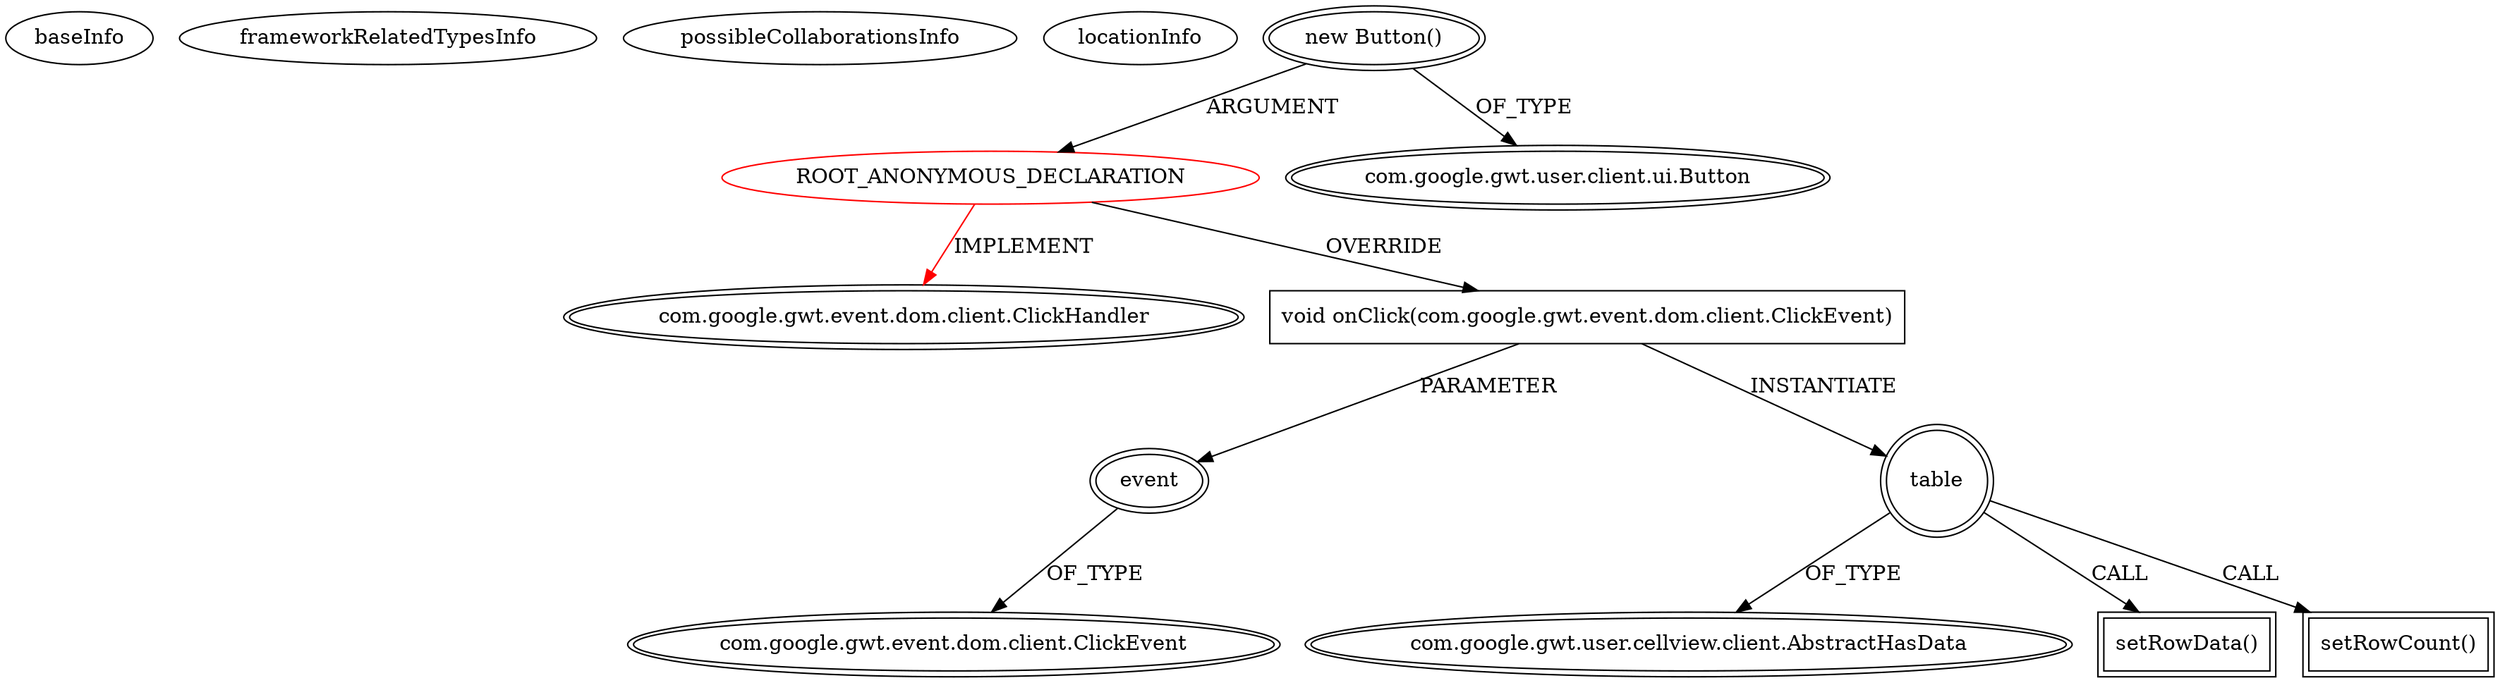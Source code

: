 digraph {
baseInfo[graphId=3732,category="extension_graph",isAnonymous=true,possibleRelation=false]
frameworkRelatedTypesInfo[0="com.google.gwt.event.dom.client.ClickHandler"]
possibleCollaborationsInfo[]
locationInfo[projectName="mcasperson-Automation-Portal-UI",filePath="/mcasperson-Automation-Portal-UI/Automation-Portal-UI-master/src/com/redhat/automationportalui/client/pav/SVNStatsView.java",contextSignature="void display()",graphId="3732"]
0[label="ROOT_ANONYMOUS_DECLARATION",vertexType="ROOT_ANONYMOUS_DECLARATION",isFrameworkType=false,color=red]
1[label="com.google.gwt.event.dom.client.ClickHandler",vertexType="FRAMEWORK_INTERFACE_TYPE",isFrameworkType=true,peripheries=2]
2[label="new Button()",vertexType="OUTSIDE_CONSTRUCTOR_CALL",isFrameworkType=true,peripheries=2]
3[label="com.google.gwt.user.client.ui.Button",vertexType="FRAMEWORK_CLASS_TYPE",isFrameworkType=true,peripheries=2]
4[label="void onClick(com.google.gwt.event.dom.client.ClickEvent)",vertexType="OVERRIDING_METHOD_DECLARATION",isFrameworkType=false,shape=box]
5[label="event",vertexType="PARAMETER_DECLARATION",isFrameworkType=true,peripheries=2]
6[label="com.google.gwt.event.dom.client.ClickEvent",vertexType="FRAMEWORK_CLASS_TYPE",isFrameworkType=true,peripheries=2]
7[label="table",vertexType="VARIABLE_EXPRESION",isFrameworkType=true,peripheries=2,shape=circle]
9[label="com.google.gwt.user.cellview.client.AbstractHasData",vertexType="FRAMEWORK_CLASS_TYPE",isFrameworkType=true,peripheries=2]
8[label="setRowData()",vertexType="INSIDE_CALL",isFrameworkType=true,peripheries=2,shape=box]
11[label="setRowCount()",vertexType="INSIDE_CALL",isFrameworkType=true,peripheries=2,shape=box]
0->1[label="IMPLEMENT",color=red]
2->0[label="ARGUMENT"]
2->3[label="OF_TYPE"]
0->4[label="OVERRIDE"]
5->6[label="OF_TYPE"]
4->5[label="PARAMETER"]
4->7[label="INSTANTIATE"]
7->9[label="OF_TYPE"]
7->8[label="CALL"]
7->11[label="CALL"]
}
